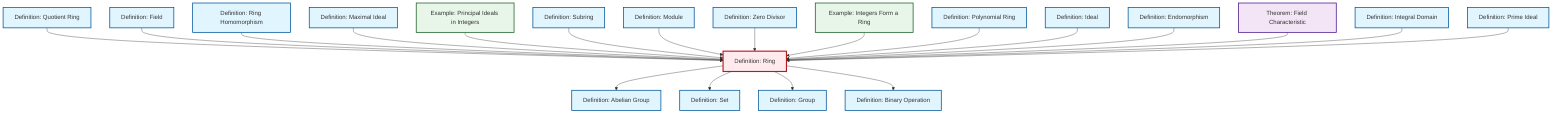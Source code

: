 graph TD
    classDef definition fill:#e1f5fe,stroke:#01579b,stroke-width:2px
    classDef theorem fill:#f3e5f5,stroke:#4a148c,stroke-width:2px
    classDef axiom fill:#fff3e0,stroke:#e65100,stroke-width:2px
    classDef example fill:#e8f5e9,stroke:#1b5e20,stroke-width:2px
    classDef current fill:#ffebee,stroke:#b71c1c,stroke-width:3px
    def-ideal["Definition: Ideal"]:::definition
    ex-integers-ring["Example: Integers Form a Ring"]:::example
    def-endomorphism["Definition: Endomorphism"]:::definition
    def-maximal-ideal["Definition: Maximal Ideal"]:::definition
    def-polynomial-ring["Definition: Polynomial Ring"]:::definition
    def-module["Definition: Module"]:::definition
    thm-field-characteristic["Theorem: Field Characteristic"]:::theorem
    def-subring["Definition: Subring"]:::definition
    def-ring["Definition: Ring"]:::definition
    def-abelian-group["Definition: Abelian Group"]:::definition
    def-prime-ideal["Definition: Prime Ideal"]:::definition
    def-set["Definition: Set"]:::definition
    def-integral-domain["Definition: Integral Domain"]:::definition
    def-binary-operation["Definition: Binary Operation"]:::definition
    def-ring-homomorphism["Definition: Ring Homomorphism"]:::definition
    def-field["Definition: Field"]:::definition
    def-zero-divisor["Definition: Zero Divisor"]:::definition
    ex-principal-ideal["Example: Principal Ideals in Integers"]:::example
    def-quotient-ring["Definition: Quotient Ring"]:::definition
    def-group["Definition: Group"]:::definition
    def-quotient-ring --> def-ring
    def-field --> def-ring
    def-ring-homomorphism --> def-ring
    def-maximal-ideal --> def-ring
    ex-principal-ideal --> def-ring
    def-ring --> def-abelian-group
    def-subring --> def-ring
    def-module --> def-ring
    def-zero-divisor --> def-ring
    ex-integers-ring --> def-ring
    def-polynomial-ring --> def-ring
    def-ring --> def-set
    def-ideal --> def-ring
    def-endomorphism --> def-ring
    thm-field-characteristic --> def-ring
    def-ring --> def-group
    def-ring --> def-binary-operation
    def-integral-domain --> def-ring
    def-prime-ideal --> def-ring
    class def-ring current